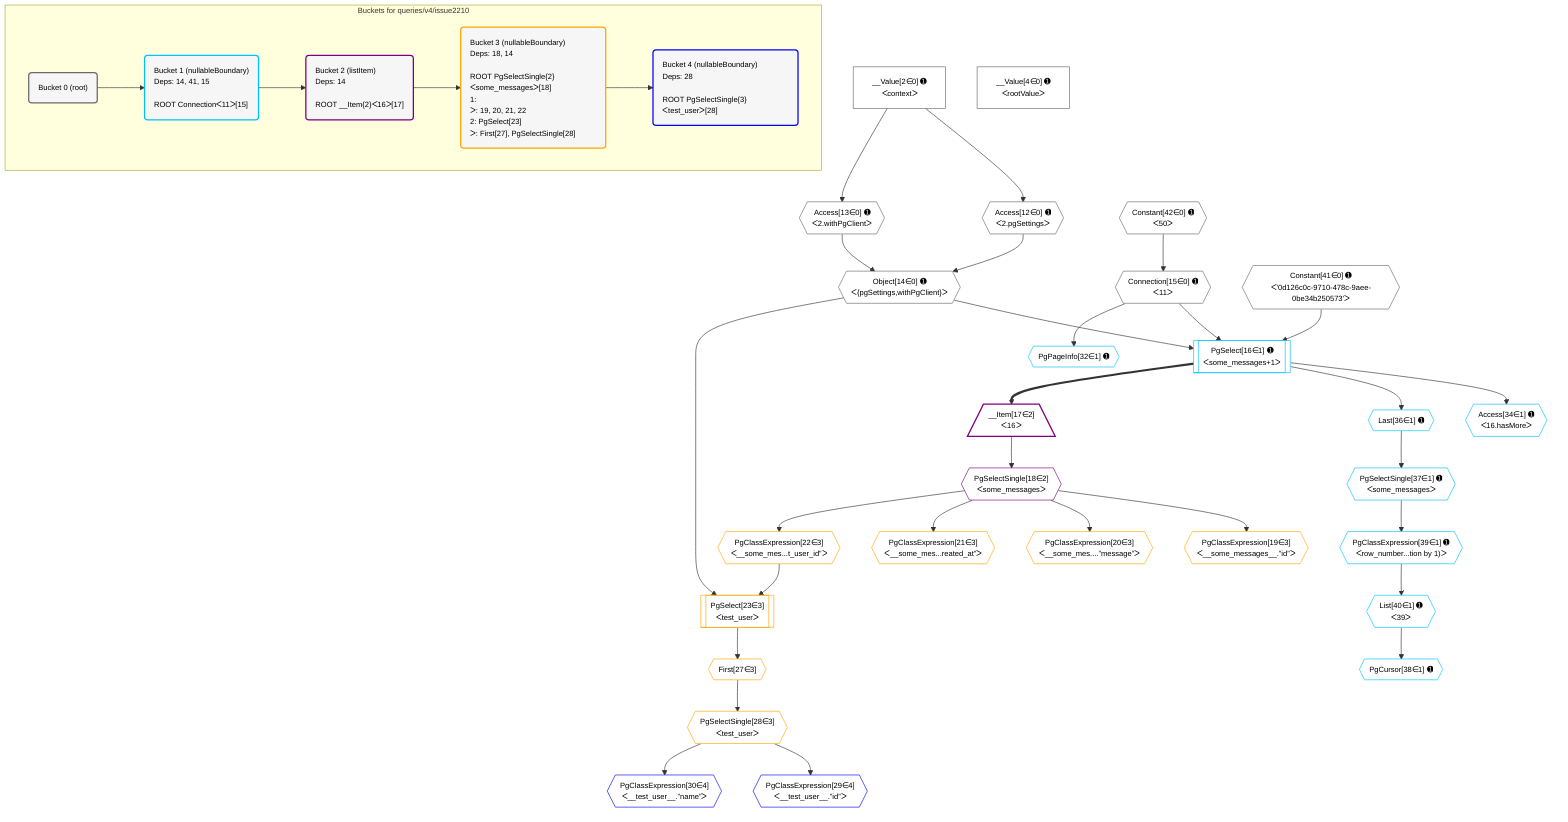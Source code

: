 %%{init: {'themeVariables': { 'fontSize': '12px'}}}%%
graph TD
    classDef path fill:#eee,stroke:#000,color:#000
    classDef plan fill:#fff,stroke-width:1px,color:#000
    classDef itemplan fill:#fff,stroke-width:2px,color:#000
    classDef unbatchedplan fill:#dff,stroke-width:1px,color:#000
    classDef sideeffectplan fill:#fcc,stroke-width:2px,color:#000
    classDef bucket fill:#f6f6f6,color:#000,stroke-width:2px,text-align:left


    %% plan dependencies
    Object14{{"Object[14∈0] ➊<br />ᐸ{pgSettings,withPgClient}ᐳ"}}:::plan
    Access12{{"Access[12∈0] ➊<br />ᐸ2.pgSettingsᐳ"}}:::plan
    Access13{{"Access[13∈0] ➊<br />ᐸ2.withPgClientᐳ"}}:::plan
    Access12 & Access13 --> Object14
    __Value2["__Value[2∈0] ➊<br />ᐸcontextᐳ"]:::plan
    __Value2 --> Access12
    __Value2 --> Access13
    Connection15{{"Connection[15∈0] ➊<br />ᐸ11ᐳ"}}:::plan
    Constant42{{"Constant[42∈0] ➊<br />ᐸ50ᐳ"}}:::plan
    Constant42 --> Connection15
    __Value4["__Value[4∈0] ➊<br />ᐸrootValueᐳ"]:::plan
    Constant41{{"Constant[41∈0] ➊<br />ᐸ'0d126c0c-9710-478c-9aee-0be34b250573'ᐳ"}}:::plan
    PgSelect16[["PgSelect[16∈1] ➊<br />ᐸsome_messages+1ᐳ"]]:::plan
    Object14 & Constant41 & Connection15 --> PgSelect16
    PgPageInfo32{{"PgPageInfo[32∈1] ➊"}}:::plan
    Connection15 --> PgPageInfo32
    Access34{{"Access[34∈1] ➊<br />ᐸ16.hasMoreᐳ"}}:::plan
    PgSelect16 --> Access34
    Last36{{"Last[36∈1] ➊"}}:::plan
    PgSelect16 --> Last36
    PgSelectSingle37{{"PgSelectSingle[37∈1] ➊<br />ᐸsome_messagesᐳ"}}:::plan
    Last36 --> PgSelectSingle37
    PgCursor38{{"PgCursor[38∈1] ➊"}}:::plan
    List40{{"List[40∈1] ➊<br />ᐸ39ᐳ"}}:::plan
    List40 --> PgCursor38
    PgClassExpression39{{"PgClassExpression[39∈1] ➊<br />ᐸrow_number...tion by 1)ᐳ"}}:::plan
    PgSelectSingle37 --> PgClassExpression39
    PgClassExpression39 --> List40
    __Item17[/"__Item[17∈2]<br />ᐸ16ᐳ"\]:::itemplan
    PgSelect16 ==> __Item17
    PgSelectSingle18{{"PgSelectSingle[18∈2]<br />ᐸsome_messagesᐳ"}}:::plan
    __Item17 --> PgSelectSingle18
    PgSelect23[["PgSelect[23∈3]<br />ᐸtest_userᐳ"]]:::plan
    PgClassExpression22{{"PgClassExpression[22∈3]<br />ᐸ__some_mes...t_user_id”ᐳ"}}:::plan
    Object14 & PgClassExpression22 --> PgSelect23
    PgClassExpression19{{"PgClassExpression[19∈3]<br />ᐸ__some_messages__.”id”ᐳ"}}:::plan
    PgSelectSingle18 --> PgClassExpression19
    PgClassExpression20{{"PgClassExpression[20∈3]<br />ᐸ__some_mes....”message”ᐳ"}}:::plan
    PgSelectSingle18 --> PgClassExpression20
    PgClassExpression21{{"PgClassExpression[21∈3]<br />ᐸ__some_mes...reated_at”ᐳ"}}:::plan
    PgSelectSingle18 --> PgClassExpression21
    PgSelectSingle18 --> PgClassExpression22
    First27{{"First[27∈3]"}}:::plan
    PgSelect23 --> First27
    PgSelectSingle28{{"PgSelectSingle[28∈3]<br />ᐸtest_userᐳ"}}:::plan
    First27 --> PgSelectSingle28
    PgClassExpression29{{"PgClassExpression[29∈4]<br />ᐸ__test_user__.”id”ᐳ"}}:::plan
    PgSelectSingle28 --> PgClassExpression29
    PgClassExpression30{{"PgClassExpression[30∈4]<br />ᐸ__test_user__.”name”ᐳ"}}:::plan
    PgSelectSingle28 --> PgClassExpression30

    %% define steps

    subgraph "Buckets for queries/v4/issue2210"
    Bucket0("Bucket 0 (root)"):::bucket
    classDef bucket0 stroke:#696969
    class Bucket0,__Value2,__Value4,Access12,Access13,Object14,Connection15,Constant41,Constant42 bucket0
    Bucket1("Bucket 1 (nullableBoundary)<br />Deps: 14, 41, 15<br /><br />ROOT Connectionᐸ11ᐳ[15]"):::bucket
    classDef bucket1 stroke:#00bfff
    class Bucket1,PgSelect16,PgPageInfo32,Access34,Last36,PgSelectSingle37,PgCursor38,PgClassExpression39,List40 bucket1
    Bucket2("Bucket 2 (listItem)<br />Deps: 14<br /><br />ROOT __Item{2}ᐸ16ᐳ[17]"):::bucket
    classDef bucket2 stroke:#7f007f
    class Bucket2,__Item17,PgSelectSingle18 bucket2
    Bucket3("Bucket 3 (nullableBoundary)<br />Deps: 18, 14<br /><br />ROOT PgSelectSingle{2}ᐸsome_messagesᐳ[18]<br />1: <br />ᐳ: 19, 20, 21, 22<br />2: PgSelect[23]<br />ᐳ: First[27], PgSelectSingle[28]"):::bucket
    classDef bucket3 stroke:#ffa500
    class Bucket3,PgClassExpression19,PgClassExpression20,PgClassExpression21,PgClassExpression22,PgSelect23,First27,PgSelectSingle28 bucket3
    Bucket4("Bucket 4 (nullableBoundary)<br />Deps: 28<br /><br />ROOT PgSelectSingle{3}ᐸtest_userᐳ[28]"):::bucket
    classDef bucket4 stroke:#0000ff
    class Bucket4,PgClassExpression29,PgClassExpression30 bucket4
    Bucket0 --> Bucket1
    Bucket1 --> Bucket2
    Bucket2 --> Bucket3
    Bucket3 --> Bucket4
    end